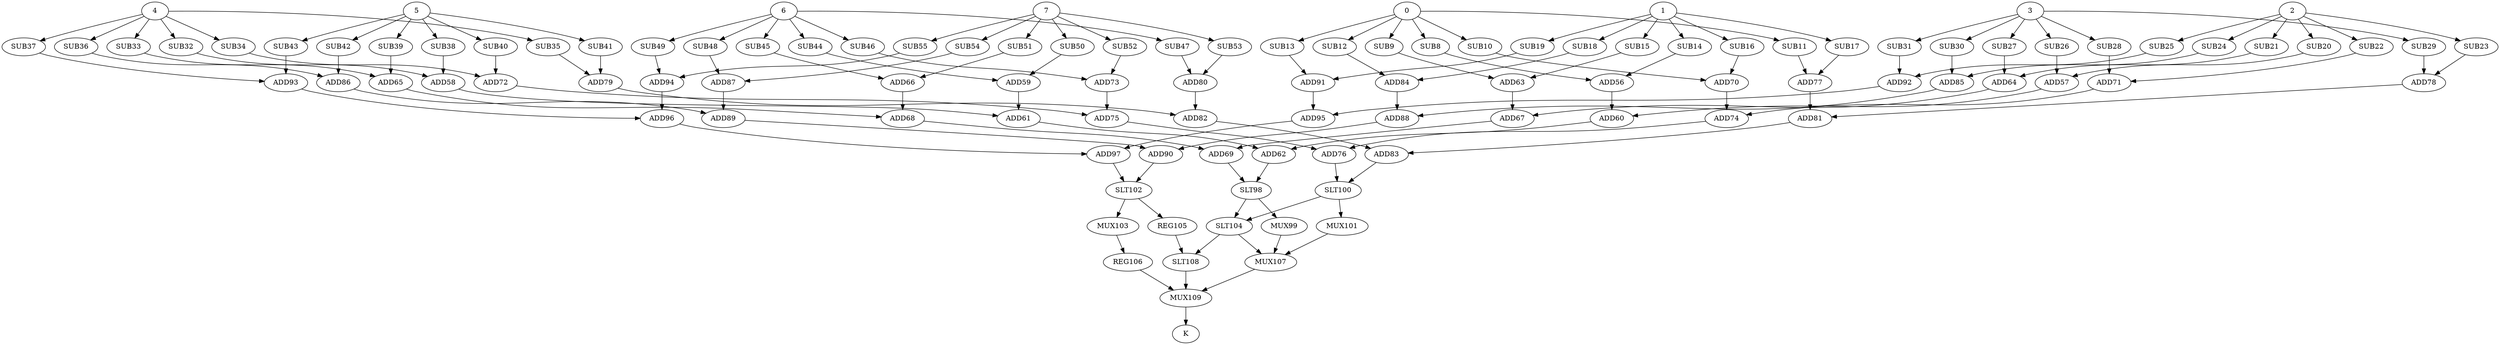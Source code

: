 strict digraph  {
0;
8 [label=SUB8];
9 [label=SUB9];
10 [label=SUB10];
11 [label=SUB11];
12 [label=SUB12];
13 [label=SUB13];
1;
14 [label=SUB14];
15 [label=SUB15];
16 [label=SUB16];
17 [label=SUB17];
18 [label=SUB18];
19 [label=SUB19];
2;
20 [label=SUB20];
21 [label=SUB21];
22 [label=SUB22];
23 [label=SUB23];
24 [label=SUB24];
25 [label=SUB25];
3;
26 [label=SUB26];
27 [label=SUB27];
28 [label=SUB28];
29 [label=SUB29];
30 [label=SUB30];
31 [label=SUB31];
4;
32 [label=SUB32];
33 [label=SUB33];
34 [label=SUB34];
35 [label=SUB35];
36 [label=SUB36];
37 [label=SUB37];
5;
38 [label=SUB38];
39 [label=SUB39];
40 [label=SUB40];
41 [label=SUB41];
42 [label=SUB42];
43 [label=SUB43];
6;
44 [label=SUB44];
45 [label=SUB45];
46 [label=SUB46];
47 [label=SUB47];
48 [label=SUB48];
49 [label=SUB49];
7;
50 [label=SUB50];
51 [label=SUB51];
52 [label=SUB52];
53 [label=SUB53];
54 [label=SUB54];
55 [label=SUB55];
56 [label=ADD56];
57 [label=ADD57];
58 [label=ADD58];
59 [label=ADD59];
60 [label=ADD60];
61 [label=ADD61];
62 [label=ADD62];
63 [label=ADD63];
64 [label=ADD64];
65 [label=ADD65];
66 [label=ADD66];
67 [label=ADD67];
68 [label=ADD68];
69 [label=ADD69];
70 [label=ADD70];
71 [label=ADD71];
72 [label=ADD72];
73 [label=ADD73];
74 [label=ADD74];
75 [label=ADD75];
76 [label=ADD76];
77 [label=ADD77];
78 [label=ADD78];
79 [label=ADD79];
80 [label=ADD80];
81 [label=ADD81];
82 [label=ADD82];
83 [label=ADD83];
84 [label=ADD84];
85 [label=ADD85];
86 [label=ADD86];
87 [label=ADD87];
88 [label=ADD88];
89 [label=ADD89];
90 [label=ADD90];
91 [label=ADD91];
92 [label=ADD92];
93 [label=ADD93];
94 [label=ADD94];
95 [label=ADD95];
96 [label=ADD96];
97 [label=ADD97];
98 [label=SLT98];
99 [label=MUX99];
100 [label=SLT100];
101 [label=MUX101];
102 [label=SLT102];
103 [label=MUX103];
104 [label=SLT104];
105 [label=REG105];
106 [label=REG106];
107 [label=MUX107];
108 [label=SLT108];
109 [label=MUX109];
110 [label=K];
0 -> 8;
0 -> 9;
0 -> 10;
0 -> 11;
0 -> 12;
0 -> 13;
8 -> 56;
9 -> 63;
10 -> 70;
11 -> 77;
12 -> 84;
13 -> 91;
1 -> 14;
1 -> 15;
1 -> 16;
1 -> 17;
1 -> 18;
1 -> 19;
14 -> 56;
15 -> 63;
16 -> 70;
17 -> 77;
18 -> 84;
19 -> 91;
2 -> 20;
2 -> 21;
2 -> 22;
2 -> 23;
2 -> 24;
2 -> 25;
20 -> 57;
21 -> 64;
22 -> 71;
23 -> 78;
24 -> 85;
25 -> 92;
3 -> 26;
3 -> 27;
3 -> 28;
3 -> 29;
3 -> 30;
3 -> 31;
26 -> 57;
27 -> 64;
28 -> 71;
29 -> 78;
30 -> 85;
31 -> 92;
4 -> 32;
4 -> 33;
4 -> 34;
4 -> 35;
4 -> 36;
4 -> 37;
32 -> 58;
33 -> 65;
34 -> 72;
35 -> 79;
36 -> 86;
37 -> 93;
5 -> 38;
5 -> 39;
5 -> 40;
5 -> 41;
5 -> 42;
5 -> 43;
38 -> 58;
39 -> 65;
40 -> 72;
41 -> 79;
42 -> 86;
43 -> 93;
6 -> 44;
6 -> 45;
6 -> 46;
6 -> 47;
6 -> 48;
6 -> 49;
44 -> 59;
45 -> 66;
46 -> 73;
47 -> 80;
48 -> 87;
49 -> 94;
7 -> 50;
7 -> 51;
7 -> 52;
7 -> 53;
7 -> 54;
7 -> 55;
50 -> 59;
51 -> 66;
52 -> 73;
53 -> 80;
54 -> 87;
55 -> 94;
56 -> 60;
57 -> 60;
58 -> 61;
59 -> 61;
60 -> 62;
61 -> 62;
62 -> 98;
63 -> 67;
64 -> 67;
65 -> 68;
66 -> 68;
67 -> 69;
68 -> 69;
69 -> 98;
70 -> 74;
71 -> 74;
72 -> 75;
73 -> 75;
74 -> 76;
75 -> 76;
76 -> 100;
77 -> 81;
78 -> 81;
79 -> 82;
80 -> 82;
81 -> 83;
82 -> 83;
83 -> 100;
84 -> 88;
85 -> 88;
86 -> 89;
87 -> 89;
88 -> 90;
89 -> 90;
90 -> 102;
91 -> 95;
92 -> 95;
93 -> 96;
94 -> 96;
95 -> 97;
96 -> 97;
97 -> 102;
98 -> 99;
98 -> 104;
99 -> 107;
100 -> 101;
100 -> 104;
101 -> 107;
102 -> 103;
102 -> 105;
103 -> 106;
104 -> 107;
104 -> 108;
105 -> 108;
106 -> 109;
107 -> 109;
108 -> 109;
109 -> 110;
}

